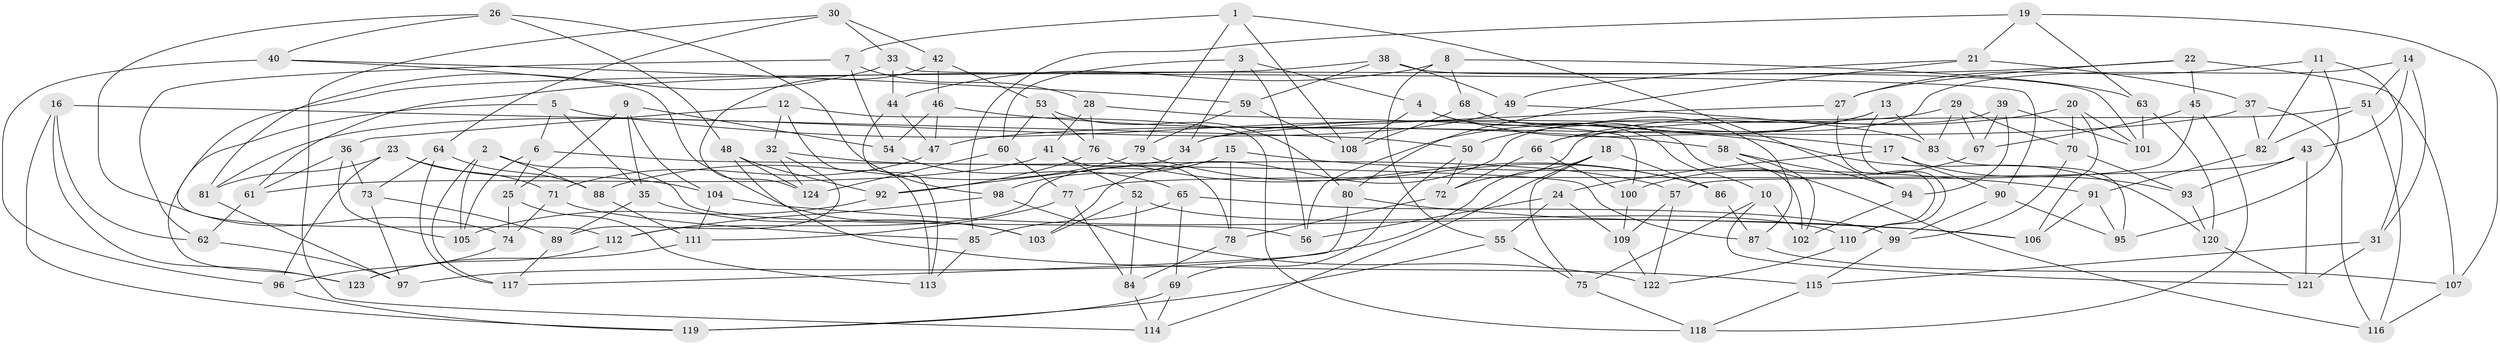 // coarse degree distribution, {4: 0.5862068965517241, 6: 0.22988505747126436, 5: 0.16091954022988506, 3: 0.022988505747126436}
// Generated by graph-tools (version 1.1) at 2025/38/03/04/25 23:38:12]
// undirected, 124 vertices, 248 edges
graph export_dot {
  node [color=gray90,style=filled];
  1;
  2;
  3;
  4;
  5;
  6;
  7;
  8;
  9;
  10;
  11;
  12;
  13;
  14;
  15;
  16;
  17;
  18;
  19;
  20;
  21;
  22;
  23;
  24;
  25;
  26;
  27;
  28;
  29;
  30;
  31;
  32;
  33;
  34;
  35;
  36;
  37;
  38;
  39;
  40;
  41;
  42;
  43;
  44;
  45;
  46;
  47;
  48;
  49;
  50;
  51;
  52;
  53;
  54;
  55;
  56;
  57;
  58;
  59;
  60;
  61;
  62;
  63;
  64;
  65;
  66;
  67;
  68;
  69;
  70;
  71;
  72;
  73;
  74;
  75;
  76;
  77;
  78;
  79;
  80;
  81;
  82;
  83;
  84;
  85;
  86;
  87;
  88;
  89;
  90;
  91;
  92;
  93;
  94;
  95;
  96;
  97;
  98;
  99;
  100;
  101;
  102;
  103;
  104;
  105;
  106;
  107;
  108;
  109;
  110;
  111;
  112;
  113;
  114;
  115;
  116;
  117;
  118;
  119;
  120;
  121;
  122;
  123;
  124;
  1 -- 79;
  1 -- 7;
  1 -- 94;
  1 -- 108;
  2 -- 88;
  2 -- 105;
  2 -- 56;
  2 -- 117;
  3 -- 34;
  3 -- 60;
  3 -- 4;
  3 -- 56;
  4 -- 10;
  4 -- 108;
  4 -- 17;
  5 -- 120;
  5 -- 123;
  5 -- 6;
  5 -- 35;
  6 -- 105;
  6 -- 87;
  6 -- 25;
  7 -- 28;
  7 -- 62;
  7 -- 54;
  8 -- 68;
  8 -- 44;
  8 -- 55;
  8 -- 63;
  9 -- 54;
  9 -- 104;
  9 -- 35;
  9 -- 25;
  10 -- 121;
  10 -- 75;
  10 -- 102;
  11 -- 27;
  11 -- 95;
  11 -- 31;
  11 -- 82;
  12 -- 113;
  12 -- 36;
  12 -- 32;
  12 -- 118;
  13 -- 110;
  13 -- 50;
  13 -- 83;
  13 -- 56;
  14 -- 31;
  14 -- 51;
  14 -- 66;
  14 -- 43;
  15 -- 98;
  15 -- 78;
  15 -- 91;
  15 -- 112;
  16 -- 119;
  16 -- 62;
  16 -- 123;
  16 -- 50;
  17 -- 24;
  17 -- 93;
  17 -- 90;
  18 -- 86;
  18 -- 114;
  18 -- 75;
  18 -- 97;
  19 -- 21;
  19 -- 63;
  19 -- 85;
  19 -- 107;
  20 -- 66;
  20 -- 106;
  20 -- 101;
  20 -- 70;
  21 -- 37;
  21 -- 80;
  21 -- 49;
  22 -- 107;
  22 -- 27;
  22 -- 45;
  22 -- 61;
  23 -- 71;
  23 -- 104;
  23 -- 96;
  23 -- 81;
  24 -- 56;
  24 -- 109;
  24 -- 55;
  25 -- 74;
  25 -- 113;
  26 -- 48;
  26 -- 74;
  26 -- 40;
  26 -- 98;
  27 -- 110;
  27 -- 34;
  28 -- 100;
  28 -- 41;
  28 -- 76;
  29 -- 34;
  29 -- 70;
  29 -- 83;
  29 -- 67;
  30 -- 33;
  30 -- 42;
  30 -- 64;
  30 -- 114;
  31 -- 121;
  31 -- 115;
  32 -- 89;
  32 -- 57;
  32 -- 124;
  33 -- 81;
  33 -- 90;
  33 -- 44;
  34 -- 92;
  35 -- 89;
  35 -- 103;
  36 -- 61;
  36 -- 105;
  36 -- 73;
  37 -- 47;
  37 -- 82;
  37 -- 116;
  38 -- 59;
  38 -- 101;
  38 -- 49;
  38 -- 112;
  39 -- 67;
  39 -- 94;
  39 -- 101;
  39 -- 103;
  40 -- 96;
  40 -- 103;
  40 -- 59;
  41 -- 78;
  41 -- 61;
  41 -- 52;
  42 -- 53;
  42 -- 124;
  42 -- 46;
  43 -- 77;
  43 -- 93;
  43 -- 121;
  44 -- 47;
  44 -- 113;
  45 -- 57;
  45 -- 118;
  45 -- 67;
  46 -- 47;
  46 -- 54;
  46 -- 58;
  47 -- 71;
  48 -- 92;
  48 -- 124;
  48 -- 115;
  49 -- 81;
  49 -- 83;
  50 -- 69;
  50 -- 72;
  51 -- 72;
  51 -- 116;
  51 -- 82;
  52 -- 84;
  52 -- 110;
  52 -- 103;
  53 -- 80;
  53 -- 76;
  53 -- 60;
  54 -- 65;
  55 -- 75;
  55 -- 119;
  57 -- 122;
  57 -- 109;
  58 -- 116;
  58 -- 102;
  58 -- 94;
  59 -- 79;
  59 -- 108;
  60 -- 77;
  60 -- 124;
  61 -- 62;
  62 -- 97;
  63 -- 101;
  63 -- 120;
  64 -- 88;
  64 -- 117;
  64 -- 73;
  65 -- 85;
  65 -- 99;
  65 -- 69;
  66 -- 100;
  66 -- 72;
  67 -- 100;
  68 -- 87;
  68 -- 102;
  68 -- 108;
  69 -- 114;
  69 -- 119;
  70 -- 99;
  70 -- 93;
  71 -- 74;
  71 -- 85;
  72 -- 78;
  73 -- 97;
  73 -- 89;
  74 -- 96;
  75 -- 118;
  76 -- 92;
  76 -- 86;
  77 -- 84;
  77 -- 111;
  78 -- 84;
  79 -- 86;
  79 -- 88;
  80 -- 106;
  80 -- 117;
  81 -- 97;
  82 -- 91;
  83 -- 95;
  84 -- 114;
  85 -- 113;
  86 -- 87;
  87 -- 107;
  88 -- 111;
  89 -- 117;
  90 -- 99;
  90 -- 95;
  91 -- 95;
  91 -- 106;
  92 -- 105;
  93 -- 120;
  94 -- 102;
  96 -- 119;
  98 -- 112;
  98 -- 122;
  99 -- 115;
  100 -- 109;
  104 -- 111;
  104 -- 106;
  107 -- 116;
  109 -- 122;
  110 -- 122;
  111 -- 123;
  112 -- 123;
  115 -- 118;
  120 -- 121;
}
